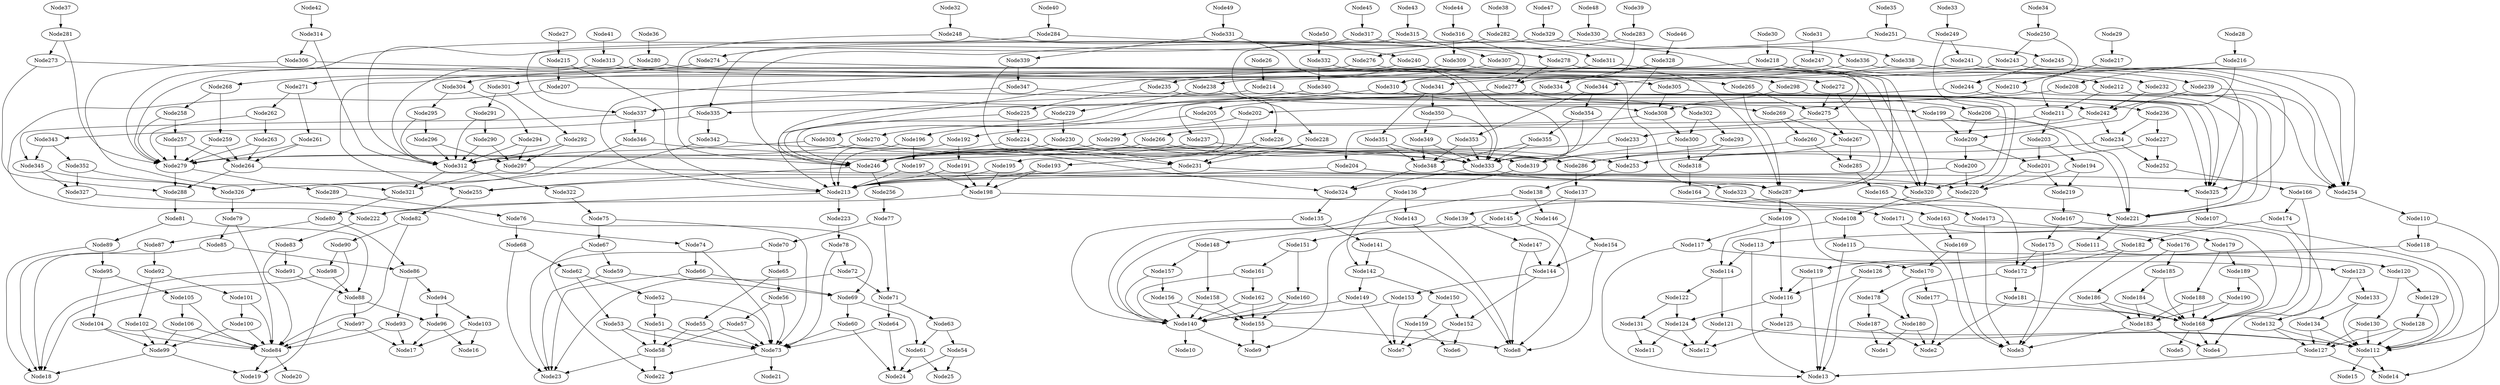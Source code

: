 # Network structure generated by ABC

digraph network {
Node26 -> Node214 [style = solid];
Node27 -> Node215 [style = solid];
Node28 -> Node216 [style = solid];
Node29 -> Node217 [style = solid];
Node30 -> Node218 [style = solid];
Node31 -> Node247 [style = solid];
Node32 -> Node248 [style = solid];
Node33 -> Node249 [style = solid];
Node34 -> Node250 [style = solid];
Node35 -> Node251 [style = solid];
Node36 -> Node280 [style = solid];
Node37 -> Node281 [style = solid];
Node38 -> Node282 [style = solid];
Node39 -> Node283 [style = solid];
Node40 -> Node284 [style = solid];
Node41 -> Node313 [style = solid];
Node42 -> Node314 [style = solid];
Node43 -> Node315 [style = solid];
Node44 -> Node316 [style = solid];
Node45 -> Node317 [style = solid];
Node46 -> Node328 [style = solid];
Node47 -> Node329 [style = solid];
Node48 -> Node330 [style = solid];
Node49 -> Node331 [style = solid];
Node50 -> Node332 [style = solid];
Node51 -> Node73 [style = solid];
Node51 -> Node58 [style = solid];
Node52 -> Node73 [style = solid];
Node52 -> Node51 [style = solid];
Node53 -> Node73 [style = solid];
Node53 -> Node58 [style = solid];
Node54 -> Node24 [style = solid];
Node54 -> Node25 [style = solid];
Node55 -> Node73 [style = solid];
Node55 -> Node58 [style = solid];
Node56 -> Node57 [style = solid];
Node56 -> Node73 [style = solid];
Node57 -> Node73 [style = solid];
Node57 -> Node58 [style = solid];
Node58 -> Node22 [style = solid];
Node58 -> Node23 [style = solid];
Node59 -> Node23 [style = solid];
Node59 -> Node69 [style = solid];
Node60 -> Node24 [style = solid];
Node60 -> Node73 [style = solid];
Node61 -> Node24 [style = solid];
Node61 -> Node25 [style = solid];
Node62 -> Node52 [style = solid];
Node62 -> Node53 [style = solid];
Node63 -> Node54 [style = solid];
Node63 -> Node61 [style = solid];
Node64 -> Node24 [style = solid];
Node64 -> Node73 [style = solid];
Node65 -> Node56 [style = solid];
Node65 -> Node55 [style = solid];
Node66 -> Node23 [style = solid];
Node66 -> Node69 [style = solid];
Node67 -> Node59 [style = solid];
Node67 -> Node22 [style = solid];
Node68 -> Node62 [style = solid];
Node68 -> Node23 [style = solid];
Node69 -> Node60 [style = solid];
Node69 -> Node61 [style = solid];
Node70 -> Node65 [style = solid];
Node70 -> Node23 [style = solid];
Node71 -> Node63 [style = solid];
Node71 -> Node64 [style = solid];
Node72 -> Node71 [style = solid];
Node72 -> Node23 [style = solid];
Node73 -> Node21 [style = solid];
Node73 -> Node22 [style = solid];
Node74 -> Node73 [style = solid];
Node74 -> Node66 [style = solid];
Node75 -> Node73 [style = solid];
Node75 -> Node67 [style = solid];
Node76 -> Node68 [style = solid];
Node76 -> Node69 [style = solid];
Node77 -> Node70 [style = solid];
Node77 -> Node71 [style = solid];
Node78 -> Node72 [style = solid];
Node78 -> Node73 [style = solid];
Node79 -> Node85 [style = solid];
Node79 -> Node84 [style = solid];
Node80 -> Node87 [style = solid];
Node80 -> Node86 [style = solid];
Node81 -> Node89 [style = solid];
Node81 -> Node88 [style = solid];
Node82 -> Node84 [style = solid];
Node82 -> Node90 [style = solid];
Node83 -> Node84 [style = solid];
Node83 -> Node91 [style = solid];
Node84 -> Node20 [style = solid];
Node84 -> Node19 [style = solid];
Node85 -> Node86 [style = solid];
Node85 -> Node18 [style = solid];
Node86 -> Node94 [style = solid];
Node86 -> Node93 [style = solid];
Node87 -> Node92 [style = solid];
Node87 -> Node18 [style = solid];
Node88 -> Node97 [style = solid];
Node88 -> Node96 [style = solid];
Node89 -> Node95 [style = solid];
Node89 -> Node18 [style = solid];
Node90 -> Node98 [style = solid];
Node90 -> Node19 [style = solid];
Node91 -> Node18 [style = solid];
Node91 -> Node88 [style = solid];
Node92 -> Node101 [style = solid];
Node92 -> Node102 [style = solid];
Node93 -> Node17 [style = solid];
Node93 -> Node84 [style = solid];
Node94 -> Node103 [style = solid];
Node94 -> Node96 [style = solid];
Node95 -> Node105 [style = solid];
Node95 -> Node104 [style = solid];
Node96 -> Node17 [style = solid];
Node96 -> Node16 [style = solid];
Node97 -> Node17 [style = solid];
Node97 -> Node84 [style = solid];
Node98 -> Node18 [style = solid];
Node98 -> Node88 [style = solid];
Node99 -> Node19 [style = solid];
Node99 -> Node18 [style = solid];
Node100 -> Node84 [style = solid];
Node100 -> Node99 [style = solid];
Node101 -> Node100 [style = solid];
Node101 -> Node84 [style = solid];
Node102 -> Node84 [style = solid];
Node102 -> Node99 [style = solid];
Node103 -> Node17 [style = solid];
Node103 -> Node16 [style = solid];
Node104 -> Node84 [style = solid];
Node104 -> Node99 [style = solid];
Node105 -> Node84 [style = solid];
Node105 -> Node106 [style = solid];
Node106 -> Node84 [style = solid];
Node106 -> Node99 [style = solid];
Node107 -> Node113 [style = solid];
Node107 -> Node112 [style = solid];
Node108 -> Node115 [style = solid];
Node108 -> Node114 [style = solid];
Node109 -> Node117 [style = solid];
Node109 -> Node116 [style = solid];
Node110 -> Node112 [style = solid];
Node110 -> Node118 [style = solid];
Node111 -> Node112 [style = solid];
Node111 -> Node119 [style = solid];
Node112 -> Node15 [style = solid];
Node112 -> Node14 [style = solid];
Node113 -> Node114 [style = solid];
Node113 -> Node13 [style = solid];
Node114 -> Node122 [style = solid];
Node114 -> Node121 [style = solid];
Node115 -> Node120 [style = solid];
Node115 -> Node13 [style = solid];
Node116 -> Node125 [style = solid];
Node116 -> Node124 [style = solid];
Node117 -> Node123 [style = solid];
Node117 -> Node13 [style = solid];
Node118 -> Node126 [style = solid];
Node118 -> Node14 [style = solid];
Node119 -> Node13 [style = solid];
Node119 -> Node116 [style = solid];
Node120 -> Node129 [style = solid];
Node120 -> Node130 [style = solid];
Node121 -> Node12 [style = solid];
Node121 -> Node112 [style = solid];
Node122 -> Node131 [style = solid];
Node122 -> Node124 [style = solid];
Node123 -> Node133 [style = solid];
Node123 -> Node132 [style = solid];
Node124 -> Node12 [style = solid];
Node124 -> Node11 [style = solid];
Node125 -> Node12 [style = solid];
Node125 -> Node112 [style = solid];
Node126 -> Node13 [style = solid];
Node126 -> Node116 [style = solid];
Node127 -> Node14 [style = solid];
Node127 -> Node13 [style = solid];
Node128 -> Node112 [style = solid];
Node128 -> Node127 [style = solid];
Node129 -> Node128 [style = solid];
Node129 -> Node112 [style = solid];
Node130 -> Node112 [style = solid];
Node130 -> Node127 [style = solid];
Node131 -> Node12 [style = solid];
Node131 -> Node11 [style = solid];
Node132 -> Node112 [style = solid];
Node132 -> Node127 [style = solid];
Node133 -> Node112 [style = solid];
Node133 -> Node134 [style = solid];
Node134 -> Node112 [style = solid];
Node134 -> Node127 [style = solid];
Node135 -> Node141 [style = solid];
Node135 -> Node140 [style = solid];
Node136 -> Node143 [style = solid];
Node136 -> Node142 [style = solid];
Node137 -> Node145 [style = solid];
Node137 -> Node144 [style = solid];
Node138 -> Node140 [style = solid];
Node138 -> Node146 [style = solid];
Node139 -> Node140 [style = solid];
Node139 -> Node147 [style = solid];
Node140 -> Node10 [style = solid];
Node140 -> Node9 [style = solid];
Node141 -> Node142 [style = solid];
Node141 -> Node8 [style = solid];
Node142 -> Node150 [style = solid];
Node142 -> Node149 [style = solid];
Node143 -> Node148 [style = solid];
Node143 -> Node8 [style = solid];
Node144 -> Node153 [style = solid];
Node144 -> Node152 [style = solid];
Node145 -> Node151 [style = solid];
Node145 -> Node8 [style = solid];
Node146 -> Node154 [style = solid];
Node146 -> Node9 [style = solid];
Node147 -> Node8 [style = solid];
Node147 -> Node144 [style = solid];
Node148 -> Node157 [style = solid];
Node148 -> Node158 [style = solid];
Node149 -> Node7 [style = solid];
Node149 -> Node140 [style = solid];
Node150 -> Node159 [style = solid];
Node150 -> Node152 [style = solid];
Node151 -> Node161 [style = solid];
Node151 -> Node160 [style = solid];
Node152 -> Node7 [style = solid];
Node152 -> Node6 [style = solid];
Node153 -> Node7 [style = solid];
Node153 -> Node140 [style = solid];
Node154 -> Node8 [style = solid];
Node154 -> Node144 [style = solid];
Node155 -> Node9 [style = solid];
Node155 -> Node8 [style = solid];
Node156 -> Node140 [style = solid];
Node156 -> Node155 [style = solid];
Node157 -> Node156 [style = solid];
Node157 -> Node140 [style = solid];
Node158 -> Node140 [style = solid];
Node158 -> Node155 [style = solid];
Node159 -> Node7 [style = solid];
Node159 -> Node6 [style = solid];
Node160 -> Node140 [style = solid];
Node160 -> Node155 [style = solid];
Node161 -> Node140 [style = solid];
Node161 -> Node162 [style = solid];
Node162 -> Node140 [style = solid];
Node162 -> Node155 [style = solid];
Node163 -> Node169 [style = solid];
Node163 -> Node168 [style = solid];
Node164 -> Node171 [style = solid];
Node164 -> Node170 [style = solid];
Node165 -> Node173 [style = solid];
Node165 -> Node172 [style = solid];
Node166 -> Node168 [style = solid];
Node166 -> Node174 [style = solid];
Node167 -> Node168 [style = solid];
Node167 -> Node175 [style = solid];
Node168 -> Node5 [style = solid];
Node168 -> Node4 [style = solid];
Node169 -> Node170 [style = solid];
Node169 -> Node3 [style = solid];
Node170 -> Node178 [style = solid];
Node170 -> Node177 [style = solid];
Node171 -> Node176 [style = solid];
Node171 -> Node3 [style = solid];
Node172 -> Node181 [style = solid];
Node172 -> Node180 [style = solid];
Node173 -> Node179 [style = solid];
Node173 -> Node3 [style = solid];
Node174 -> Node182 [style = solid];
Node174 -> Node4 [style = solid];
Node175 -> Node3 [style = solid];
Node175 -> Node172 [style = solid];
Node176 -> Node185 [style = solid];
Node176 -> Node186 [style = solid];
Node177 -> Node2 [style = solid];
Node177 -> Node168 [style = solid];
Node178 -> Node187 [style = solid];
Node178 -> Node180 [style = solid];
Node179 -> Node189 [style = solid];
Node179 -> Node188 [style = solid];
Node180 -> Node2 [style = solid];
Node180 -> Node1 [style = solid];
Node181 -> Node2 [style = solid];
Node181 -> Node168 [style = solid];
Node182 -> Node3 [style = solid];
Node182 -> Node172 [style = solid];
Node183 -> Node4 [style = solid];
Node183 -> Node3 [style = solid];
Node184 -> Node168 [style = solid];
Node184 -> Node183 [style = solid];
Node185 -> Node184 [style = solid];
Node185 -> Node168 [style = solid];
Node186 -> Node168 [style = solid];
Node186 -> Node183 [style = solid];
Node187 -> Node2 [style = solid];
Node187 -> Node1 [style = solid];
Node188 -> Node168 [style = solid];
Node188 -> Node183 [style = solid];
Node189 -> Node168 [style = solid];
Node189 -> Node190 [style = solid];
Node190 -> Node168 [style = solid];
Node190 -> Node183 [style = solid];
Node191 -> Node213 [style = solid];
Node191 -> Node198 [style = solid];
Node192 -> Node213 [style = solid];
Node192 -> Node191 [style = solid];
Node193 -> Node213 [style = solid];
Node193 -> Node198 [style = solid];
Node194 -> Node220 [style = solid];
Node194 -> Node219 [style = solid];
Node195 -> Node213 [style = solid];
Node195 -> Node198 [style = solid];
Node196 -> Node197 [style = solid];
Node196 -> Node213 [style = solid];
Node197 -> Node213 [style = solid];
Node197 -> Node198 [style = solid];
Node198 -> Node222 [style = solid];
Node198 -> Node221 [style = solid];
Node199 -> Node221 [style = solid];
Node199 -> Node209 [style = solid];
Node200 -> Node220 [style = solid];
Node200 -> Node213 [style = solid];
Node201 -> Node220 [style = solid];
Node201 -> Node219 [style = solid];
Node202 -> Node192 [style = solid];
Node202 -> Node193 [style = solid];
Node203 -> Node194 [style = solid];
Node203 -> Node201 [style = solid];
Node204 -> Node220 [style = solid];
Node204 -> Node213 [style = solid];
Node205 -> Node196 [style = solid];
Node205 -> Node195 [style = solid];
Node206 -> Node221 [style = solid];
Node206 -> Node209 [style = solid];
Node207 -> Node199 [style = solid];
Node207 -> Node222 [style = solid];
Node208 -> Node202 [style = solid];
Node208 -> Node221 [style = solid];
Node209 -> Node200 [style = solid];
Node209 -> Node201 [style = solid];
Node210 -> Node205 [style = solid];
Node210 -> Node221 [style = solid];
Node211 -> Node203 [style = solid];
Node211 -> Node204 [style = solid];
Node212 -> Node211 [style = solid];
Node212 -> Node221 [style = solid];
Node213 -> Node223 [style = solid];
Node213 -> Node222 [style = solid];
Node214 -> Node213 [style = solid];
Node214 -> Node206 [style = solid];
Node215 -> Node213 [style = solid];
Node215 -> Node207 [style = solid];
Node216 -> Node208 [style = solid];
Node216 -> Node209 [style = solid];
Node217 -> Node210 [style = solid];
Node217 -> Node211 [style = solid];
Node218 -> Node212 [style = solid];
Node218 -> Node213 [style = solid];
Node219 -> Node167 [style = solid];
Node220 -> Node139 [style = solid];
Node221 -> Node111 [style = solid];
Node222 -> Node83 [style = solid];
Node223 -> Node78 [style = solid];
Node224 -> Node246 [style = solid];
Node224 -> Node231 [style = solid];
Node225 -> Node246 [style = solid];
Node225 -> Node224 [style = solid];
Node226 -> Node246 [style = solid];
Node226 -> Node231 [style = solid];
Node227 -> Node253 [style = solid];
Node227 -> Node252 [style = solid];
Node228 -> Node246 [style = solid];
Node228 -> Node231 [style = solid];
Node229 -> Node230 [style = solid];
Node229 -> Node246 [style = solid];
Node230 -> Node246 [style = solid];
Node230 -> Node231 [style = solid];
Node231 -> Node255 [style = solid];
Node231 -> Node254 [style = solid];
Node232 -> Node254 [style = solid];
Node232 -> Node242 [style = solid];
Node233 -> Node253 [style = solid];
Node233 -> Node246 [style = solid];
Node234 -> Node253 [style = solid];
Node234 -> Node252 [style = solid];
Node235 -> Node225 [style = solid];
Node235 -> Node226 [style = solid];
Node236 -> Node227 [style = solid];
Node236 -> Node234 [style = solid];
Node237 -> Node253 [style = solid];
Node237 -> Node246 [style = solid];
Node238 -> Node229 [style = solid];
Node238 -> Node228 [style = solid];
Node239 -> Node254 [style = solid];
Node239 -> Node242 [style = solid];
Node240 -> Node232 [style = solid];
Node240 -> Node255 [style = solid];
Node241 -> Node235 [style = solid];
Node241 -> Node254 [style = solid];
Node242 -> Node233 [style = solid];
Node242 -> Node234 [style = solid];
Node243 -> Node238 [style = solid];
Node243 -> Node254 [style = solid];
Node244 -> Node236 [style = solid];
Node244 -> Node237 [style = solid];
Node245 -> Node244 [style = solid];
Node245 -> Node254 [style = solid];
Node246 -> Node256 [style = solid];
Node246 -> Node255 [style = solid];
Node247 -> Node246 [style = solid];
Node247 -> Node239 [style = solid];
Node248 -> Node246 [style = solid];
Node248 -> Node240 [style = solid];
Node249 -> Node241 [style = solid];
Node249 -> Node242 [style = solid];
Node250 -> Node243 [style = solid];
Node250 -> Node244 [style = solid];
Node251 -> Node245 [style = solid];
Node251 -> Node246 [style = solid];
Node252 -> Node166 [style = solid];
Node253 -> Node138 [style = solid];
Node254 -> Node110 [style = solid];
Node255 -> Node82 [style = solid];
Node256 -> Node77 [style = solid];
Node257 -> Node279 [style = solid];
Node257 -> Node264 [style = solid];
Node258 -> Node279 [style = solid];
Node258 -> Node257 [style = solid];
Node259 -> Node279 [style = solid];
Node259 -> Node264 [style = solid];
Node260 -> Node286 [style = solid];
Node260 -> Node285 [style = solid];
Node261 -> Node279 [style = solid];
Node261 -> Node264 [style = solid];
Node262 -> Node263 [style = solid];
Node262 -> Node279 [style = solid];
Node263 -> Node279 [style = solid];
Node263 -> Node264 [style = solid];
Node264 -> Node288 [style = solid];
Node264 -> Node287 [style = solid];
Node265 -> Node287 [style = solid];
Node265 -> Node275 [style = solid];
Node266 -> Node286 [style = solid];
Node266 -> Node279 [style = solid];
Node267 -> Node286 [style = solid];
Node267 -> Node285 [style = solid];
Node268 -> Node258 [style = solid];
Node268 -> Node259 [style = solid];
Node269 -> Node260 [style = solid];
Node269 -> Node267 [style = solid];
Node270 -> Node286 [style = solid];
Node270 -> Node279 [style = solid];
Node271 -> Node262 [style = solid];
Node271 -> Node261 [style = solid];
Node272 -> Node287 [style = solid];
Node272 -> Node275 [style = solid];
Node273 -> Node265 [style = solid];
Node273 -> Node288 [style = solid];
Node274 -> Node268 [style = solid];
Node274 -> Node287 [style = solid];
Node275 -> Node266 [style = solid];
Node275 -> Node267 [style = solid];
Node276 -> Node271 [style = solid];
Node276 -> Node287 [style = solid];
Node277 -> Node269 [style = solid];
Node277 -> Node270 [style = solid];
Node278 -> Node277 [style = solid];
Node278 -> Node287 [style = solid];
Node279 -> Node289 [style = solid];
Node279 -> Node288 [style = solid];
Node280 -> Node279 [style = solid];
Node280 -> Node272 [style = solid];
Node281 -> Node279 [style = solid];
Node281 -> Node273 [style = solid];
Node282 -> Node274 [style = solid];
Node282 -> Node275 [style = solid];
Node283 -> Node276 [style = solid];
Node283 -> Node277 [style = solid];
Node284 -> Node278 [style = solid];
Node284 -> Node279 [style = solid];
Node285 -> Node165 [style = solid];
Node286 -> Node137 [style = solid];
Node287 -> Node109 [style = solid];
Node288 -> Node81 [style = solid];
Node289 -> Node76 [style = solid];
Node290 -> Node312 [style = solid];
Node290 -> Node297 [style = solid];
Node291 -> Node312 [style = solid];
Node291 -> Node290 [style = solid];
Node292 -> Node312 [style = solid];
Node292 -> Node297 [style = solid];
Node293 -> Node319 [style = solid];
Node293 -> Node318 [style = solid];
Node294 -> Node312 [style = solid];
Node294 -> Node297 [style = solid];
Node295 -> Node296 [style = solid];
Node295 -> Node312 [style = solid];
Node296 -> Node312 [style = solid];
Node296 -> Node297 [style = solid];
Node297 -> Node321 [style = solid];
Node297 -> Node320 [style = solid];
Node298 -> Node320 [style = solid];
Node298 -> Node308 [style = solid];
Node299 -> Node319 [style = solid];
Node299 -> Node312 [style = solid];
Node300 -> Node319 [style = solid];
Node300 -> Node318 [style = solid];
Node301 -> Node291 [style = solid];
Node301 -> Node292 [style = solid];
Node302 -> Node293 [style = solid];
Node302 -> Node300 [style = solid];
Node303 -> Node319 [style = solid];
Node303 -> Node312 [style = solid];
Node304 -> Node295 [style = solid];
Node304 -> Node294 [style = solid];
Node305 -> Node320 [style = solid];
Node305 -> Node308 [style = solid];
Node306 -> Node298 [style = solid];
Node306 -> Node321 [style = solid];
Node307 -> Node301 [style = solid];
Node307 -> Node320 [style = solid];
Node308 -> Node299 [style = solid];
Node308 -> Node300 [style = solid];
Node309 -> Node304 [style = solid];
Node309 -> Node320 [style = solid];
Node310 -> Node302 [style = solid];
Node310 -> Node303 [style = solid];
Node311 -> Node310 [style = solid];
Node311 -> Node320 [style = solid];
Node312 -> Node322 [style = solid];
Node312 -> Node321 [style = solid];
Node313 -> Node312 [style = solid];
Node313 -> Node305 [style = solid];
Node314 -> Node312 [style = solid];
Node314 -> Node306 [style = solid];
Node315 -> Node307 [style = solid];
Node315 -> Node308 [style = solid];
Node316 -> Node309 [style = solid];
Node316 -> Node310 [style = solid];
Node317 -> Node311 [style = solid];
Node317 -> Node312 [style = solid];
Node318 -> Node164 [style = solid];
Node319 -> Node136 [style = solid];
Node320 -> Node108 [style = solid];
Node321 -> Node80 [style = solid];
Node322 -> Node75 [style = solid];
Node323 -> Node163 [style = solid];
Node324 -> Node135 [style = solid];
Node325 -> Node107 [style = solid];
Node326 -> Node79 [style = solid];
Node327 -> Node74 [style = solid];
Node328 -> Node334 [style = solid];
Node328 -> Node333 [style = solid];
Node329 -> Node336 [style = solid];
Node329 -> Node335 [style = solid];
Node330 -> Node338 [style = solid];
Node330 -> Node337 [style = solid];
Node331 -> Node333 [style = solid];
Node331 -> Node339 [style = solid];
Node332 -> Node333 [style = solid];
Node332 -> Node340 [style = solid];
Node333 -> Node323 [style = solid];
Node333 -> Node324 [style = solid];
Node334 -> Node335 [style = solid];
Node334 -> Node325 [style = solid];
Node335 -> Node343 [style = solid];
Node335 -> Node342 [style = solid];
Node336 -> Node341 [style = solid];
Node336 -> Node325 [style = solid];
Node337 -> Node346 [style = solid];
Node337 -> Node345 [style = solid];
Node338 -> Node344 [style = solid];
Node338 -> Node325 [style = solid];
Node339 -> Node347 [style = solid];
Node339 -> Node324 [style = solid];
Node340 -> Node325 [style = solid];
Node340 -> Node337 [style = solid];
Node341 -> Node350 [style = solid];
Node341 -> Node351 [style = solid];
Node342 -> Node326 [style = solid];
Node342 -> Node333 [style = solid];
Node343 -> Node352 [style = solid];
Node343 -> Node345 [style = solid];
Node344 -> Node354 [style = solid];
Node344 -> Node353 [style = solid];
Node345 -> Node326 [style = solid];
Node345 -> Node327 [style = solid];
Node346 -> Node326 [style = solid];
Node346 -> Node333 [style = solid];
Node347 -> Node325 [style = solid];
Node347 -> Node337 [style = solid];
Node348 -> Node324 [style = solid];
Node348 -> Node325 [style = solid];
Node349 -> Node333 [style = solid];
Node349 -> Node348 [style = solid];
Node350 -> Node349 [style = solid];
Node350 -> Node333 [style = solid];
Node351 -> Node333 [style = solid];
Node351 -> Node348 [style = solid];
Node352 -> Node326 [style = solid];
Node352 -> Node327 [style = solid];
Node353 -> Node333 [style = solid];
Node353 -> Node348 [style = solid];
Node354 -> Node333 [style = solid];
Node354 -> Node355 [style = solid];
Node355 -> Node333 [style = solid];
Node355 -> Node348 [style = solid];
}


